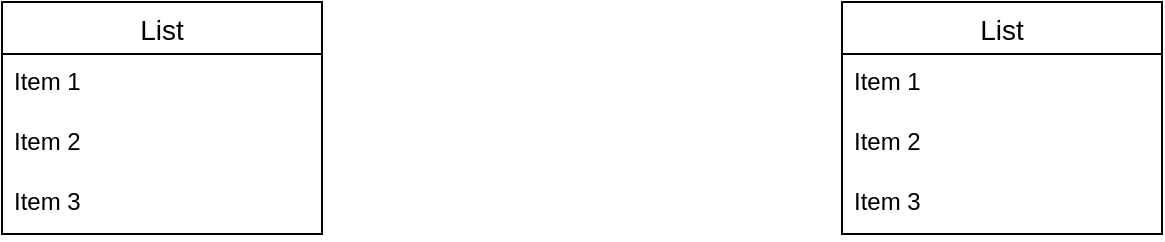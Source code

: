 <mxfile version="16.1.0" type="github">
  <diagram id="YQAv963UDIhhJkeq9HqH" name="Page-1">
    <mxGraphModel dx="1096" dy="772" grid="1" gridSize="10" guides="1" tooltips="1" connect="1" arrows="1" fold="1" page="1" pageScale="1" pageWidth="1169" pageHeight="827" math="0" shadow="0">
      <root>
        <mxCell id="0" />
        <mxCell id="1" parent="0" />
        <mxCell id="R1tMUkhi9zHX2_jMGFn--1" value="List" style="swimlane;fontStyle=0;childLayout=stackLayout;horizontal=1;startSize=26;horizontalStack=0;resizeParent=1;resizeParentMax=0;resizeLast=0;collapsible=1;marginBottom=0;align=center;fontSize=14;" vertex="1" parent="1">
          <mxGeometry x="150" y="160" width="160" height="116" as="geometry" />
        </mxCell>
        <mxCell id="R1tMUkhi9zHX2_jMGFn--2" value="Item 1" style="text;strokeColor=none;fillColor=none;spacingLeft=4;spacingRight=4;overflow=hidden;rotatable=0;points=[[0,0.5],[1,0.5]];portConstraint=eastwest;fontSize=12;" vertex="1" parent="R1tMUkhi9zHX2_jMGFn--1">
          <mxGeometry y="26" width="160" height="30" as="geometry" />
        </mxCell>
        <mxCell id="R1tMUkhi9zHX2_jMGFn--3" value="Item 2" style="text;strokeColor=none;fillColor=none;spacingLeft=4;spacingRight=4;overflow=hidden;rotatable=0;points=[[0,0.5],[1,0.5]];portConstraint=eastwest;fontSize=12;" vertex="1" parent="R1tMUkhi9zHX2_jMGFn--1">
          <mxGeometry y="56" width="160" height="30" as="geometry" />
        </mxCell>
        <mxCell id="R1tMUkhi9zHX2_jMGFn--4" value="Item 3" style="text;strokeColor=none;fillColor=none;spacingLeft=4;spacingRight=4;overflow=hidden;rotatable=0;points=[[0,0.5],[1,0.5]];portConstraint=eastwest;fontSize=12;" vertex="1" parent="R1tMUkhi9zHX2_jMGFn--1">
          <mxGeometry y="86" width="160" height="30" as="geometry" />
        </mxCell>
        <mxCell id="R1tMUkhi9zHX2_jMGFn--5" value="List" style="swimlane;fontStyle=0;childLayout=stackLayout;horizontal=1;startSize=26;horizontalStack=0;resizeParent=1;resizeParentMax=0;resizeLast=0;collapsible=1;marginBottom=0;align=center;fontSize=14;" vertex="1" parent="1">
          <mxGeometry x="570" y="160" width="160" height="116" as="geometry" />
        </mxCell>
        <mxCell id="R1tMUkhi9zHX2_jMGFn--6" value="Item 1" style="text;strokeColor=none;fillColor=none;spacingLeft=4;spacingRight=4;overflow=hidden;rotatable=0;points=[[0,0.5],[1,0.5]];portConstraint=eastwest;fontSize=12;" vertex="1" parent="R1tMUkhi9zHX2_jMGFn--5">
          <mxGeometry y="26" width="160" height="30" as="geometry" />
        </mxCell>
        <mxCell id="R1tMUkhi9zHX2_jMGFn--7" value="Item 2" style="text;strokeColor=none;fillColor=none;spacingLeft=4;spacingRight=4;overflow=hidden;rotatable=0;points=[[0,0.5],[1,0.5]];portConstraint=eastwest;fontSize=12;" vertex="1" parent="R1tMUkhi9zHX2_jMGFn--5">
          <mxGeometry y="56" width="160" height="30" as="geometry" />
        </mxCell>
        <mxCell id="R1tMUkhi9zHX2_jMGFn--8" value="Item 3" style="text;strokeColor=none;fillColor=none;spacingLeft=4;spacingRight=4;overflow=hidden;rotatable=0;points=[[0,0.5],[1,0.5]];portConstraint=eastwest;fontSize=12;" vertex="1" parent="R1tMUkhi9zHX2_jMGFn--5">
          <mxGeometry y="86" width="160" height="30" as="geometry" />
        </mxCell>
      </root>
    </mxGraphModel>
  </diagram>
</mxfile>
